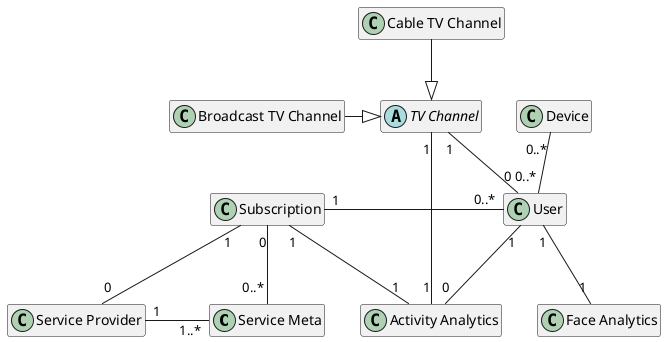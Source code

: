 @startuml
skinparam classAttributeIconSize 0
hide empty members
hide attributes 
skinparam shadowing false

' 여기를 보자
class "Service Meta" {
- Developer Info : "Service Provider"
- URL
- Language
- Rating
- Subscription Fee
- Pricing model
- isApproved : Boolean
- Description
- Review Comment
- Tester: Tester
}

class Subscription {
- Registered Services : "Service Meta"[]
- Users For Each Service : User[]
- Subscription starting dates
- Subscribing Services For each user : "Service Meta"[]
- ActivityAnalytics : "Activity Analytics"
}

class User {
- Contact Info
- Viewing History
- Profiles
- Credicard Info
- Hobby
- Devices : Device[]
- TvChannel : "TV Channel"
- Subscription : Subscription
}

' class Tester {
' - TestingApps : "Service Meta"[]
' }

class "Service Provider" {
- Developed Services : "Service Meta"[]
- Subscription : Subscription
}

class Device {
- Users : User[]
- SST Client Version
- Serial #
}

class "Activity Analytics" {
- preferences
- TvChannel : "TV Channel"
}

abstract class "TV Channel" {
ActivityAnalytics : "Activity Analytics"
}

class "Broadcast TV Channel" {

}

class "Cable TV Channel" {

}

class "Face Analytics" {

}


Subscription "1" - "0..*" User : "        "
Subscription "0" -- "0..*" "Service Meta" : "        "
Device "0..*" -- "0..*" User
' "Service Meta" "0..*" - "1" Tester : "        "
"Service Provider" "1" - "1..*" "Service Meta" : "        "
Subscription "1"-- "0" "Service Provider"
"Activity Analytics" "1"- "1" Subscription : "        "
"TV Channel" "1" --"1" "Activity Analytics"
' User <|-- Tester

"Broadcast TV Channel" -|> "TV Channel"
"Cable TV Channel" --|> "TV Channel"

"TV Channel" "1" -- "0" User
User "1" -- "0" "Activity Analytics"

User "1" -- "1" "Face Analytics"

@enduml